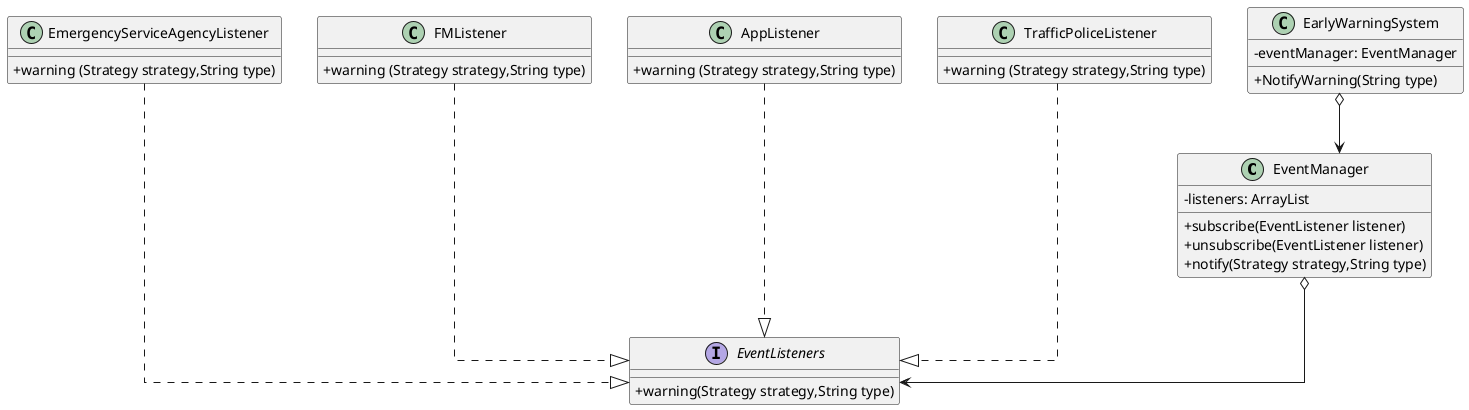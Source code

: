 @startuml
'https://plantuml.com/class-diagram

skinparam classAttributeIconSize 0
skinparam linetype ortho

class EventManager{
- listeners: ArrayList
+ subscribe(EventListener listener)
+ unsubscribe(EventListener listener)
+ notify(Strategy strategy,String type)
}

interface EventListeners{
+ warning(Strategy strategy,String type)
}

class EmergencyServiceAgencyListener{
+ warning (Strategy strategy,String type)
}

class FMListener{
+ warning (Strategy strategy,String type)
}

class AppListener{
+ warning (Strategy strategy,String type)
}

class TrafficPoliceListener{
+ warning (Strategy strategy,String type)
}

class EarlyWarningSystem{
- eventManager: EventManager
+ NotifyWarning(String type)
}

EmergencyServiceAgencyListener ...|> EventListeners
FMListener ...|> EventListeners
AppListener ...|> EventListeners
TrafficPoliceListener ...|> EventListeners
EventManager o--> EventListeners
EarlyWarningSystem o--> EventManager
@enduml